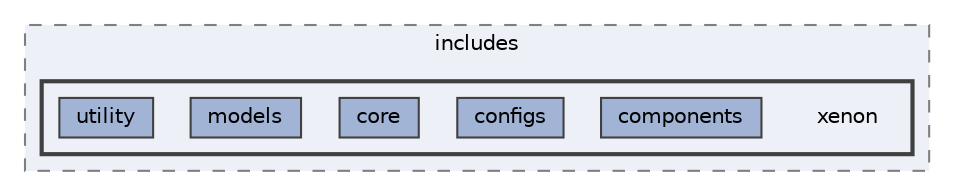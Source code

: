 digraph "xenon/includes/xenon"
{
 // LATEX_PDF_SIZE
  bgcolor="transparent";
  edge [fontname=Helvetica,fontsize=10,labelfontname=Helvetica,labelfontsize=10];
  node [fontname=Helvetica,fontsize=10,shape=box,height=0.2,width=0.4];
  compound=true
  subgraph clusterdir_1ea9b0813f195f931dcd148e1ad3353f {
    graph [ bgcolor="#edf0f7", pencolor="grey50", label="includes", fontname=Helvetica,fontsize=10 style="filled,dashed", URL="dir_1ea9b0813f195f931dcd148e1ad3353f.html",tooltip=""]
  subgraph clusterdir_f73f1dd2b51362435482a6cb100d4acf {
    graph [ bgcolor="#edf0f7", pencolor="grey25", label="", fontname=Helvetica,fontsize=10 style="filled,bold", URL="dir_f73f1dd2b51362435482a6cb100d4acf.html",tooltip=""]
    dir_f73f1dd2b51362435482a6cb100d4acf [shape=plaintext, label="xenon"];
  dir_d710ab1cb6c74061bed5f5c381025e5d [label="components", fillcolor="#a2b4d6", color="grey25", style="filled", URL="dir_d710ab1cb6c74061bed5f5c381025e5d.html",tooltip=""];
  dir_b1bdb159b9276ff00f35d6f0cd108261 [label="configs", fillcolor="#a2b4d6", color="grey25", style="filled", URL="dir_b1bdb159b9276ff00f35d6f0cd108261.html",tooltip=""];
  dir_1fcf4dbd786568922299c8682af4f002 [label="core", fillcolor="#a2b4d6", color="grey25", style="filled", URL="dir_1fcf4dbd786568922299c8682af4f002.html",tooltip=""];
  dir_fdb222603bbc0e26193fb99c0f037cbc [label="models", fillcolor="#a2b4d6", color="grey25", style="filled", URL="dir_fdb222603bbc0e26193fb99c0f037cbc.html",tooltip=""];
  dir_3cf9a7e9d83e52c59809fbf1e6364319 [label="utility", fillcolor="#a2b4d6", color="grey25", style="filled", URL="dir_3cf9a7e9d83e52c59809fbf1e6364319.html",tooltip=""];
  }
  }
}
